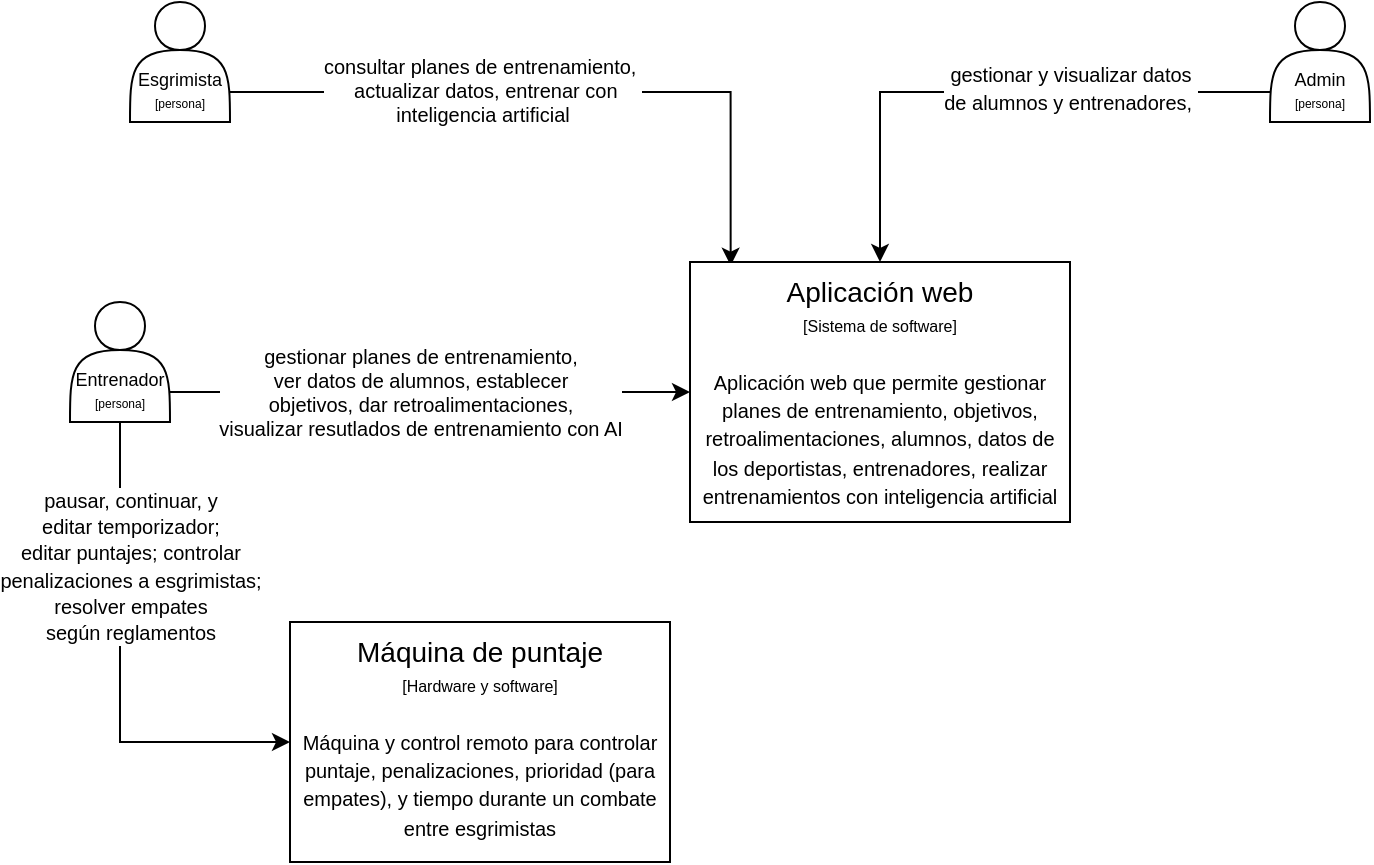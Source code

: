 <mxfile version="21.6.2" type="device">
  <diagram name="Page-1" id="YgEF8Rc6YDN5Ng1QnEPJ">
    <mxGraphModel dx="506" dy="298" grid="1" gridSize="10" guides="1" tooltips="1" connect="1" arrows="1" fold="1" page="1" pageScale="1" pageWidth="850" pageHeight="1100" math="0" shadow="0">
      <root>
        <mxCell id="0" />
        <mxCell id="1" parent="0" />
        <mxCell id="dZJAuWM4ClLpMtlekzl2-5" style="edgeStyle=orthogonalEdgeStyle;rounded=0;orthogonalLoop=1;jettySize=auto;html=1;exitX=1;exitY=0.75;exitDx=0;exitDy=0;entryX=0.107;entryY=0.014;entryDx=0;entryDy=0;entryPerimeter=0;" parent="1" source="dZJAuWM4ClLpMtlekzl2-1" target="dZJAuWM4ClLpMtlekzl2-4" edge="1">
          <mxGeometry relative="1" as="geometry" />
        </mxCell>
        <mxCell id="dZJAuWM4ClLpMtlekzl2-9" value="consultar planes de entrenamiento,&amp;nbsp;&lt;br&gt;&amp;nbsp;actualizar datos, entrenar con &lt;br&gt;inteligencia artificial" style="edgeLabel;html=1;align=center;verticalAlign=middle;resizable=0;points=[];fontSize=10;" parent="dZJAuWM4ClLpMtlekzl2-5" vertex="1" connectable="0">
          <mxGeometry x="-0.462" y="1" relative="1" as="geometry">
            <mxPoint x="35" as="offset" />
          </mxGeometry>
        </mxCell>
        <mxCell id="dZJAuWM4ClLpMtlekzl2-1" value="Esgrimista&lt;br&gt;&lt;font style=&quot;font-size: 6px;&quot;&gt;[persona]&lt;/font&gt;" style="shape=actor;whiteSpace=wrap;html=1;fontSize=9;spacingTop=27;" parent="1" vertex="1">
          <mxGeometry x="70" y="100" width="50" height="60" as="geometry" />
        </mxCell>
        <mxCell id="dZJAuWM4ClLpMtlekzl2-6" style="edgeStyle=orthogonalEdgeStyle;rounded=0;orthogonalLoop=1;jettySize=auto;html=1;exitX=0;exitY=0.75;exitDx=0;exitDy=0;entryX=0.5;entryY=0;entryDx=0;entryDy=0;" parent="1" source="dZJAuWM4ClLpMtlekzl2-2" target="dZJAuWM4ClLpMtlekzl2-4" edge="1">
          <mxGeometry relative="1" as="geometry" />
        </mxCell>
        <mxCell id="dZJAuWM4ClLpMtlekzl2-10" value="&lt;span style=&quot;font-size: 10px;&quot;&gt;gestionar y visualizar datos &lt;br&gt;de alumnos y entrenadores,&amp;nbsp;&lt;br&gt;&lt;/span&gt;" style="edgeLabel;html=1;align=center;verticalAlign=middle;resizable=0;points=[];" parent="dZJAuWM4ClLpMtlekzl2-6" vertex="1" connectable="0">
          <mxGeometry x="-0.232" y="-2" relative="1" as="geometry">
            <mxPoint x="7" as="offset" />
          </mxGeometry>
        </mxCell>
        <mxCell id="dZJAuWM4ClLpMtlekzl2-2" value="Admin&lt;br&gt;&lt;font style=&quot;font-size: 6px;&quot;&gt;[persona]&lt;/font&gt;" style="shape=actor;whiteSpace=wrap;html=1;fontSize=9;spacingTop=27;" parent="1" vertex="1">
          <mxGeometry x="640" y="100" width="50" height="60" as="geometry" />
        </mxCell>
        <mxCell id="dZJAuWM4ClLpMtlekzl2-7" style="edgeStyle=orthogonalEdgeStyle;rounded=0;orthogonalLoop=1;jettySize=auto;html=1;exitX=1;exitY=0.75;exitDx=0;exitDy=0;" parent="1" source="dZJAuWM4ClLpMtlekzl2-3" target="dZJAuWM4ClLpMtlekzl2-4" edge="1">
          <mxGeometry relative="1" as="geometry" />
        </mxCell>
        <mxCell id="dZJAuWM4ClLpMtlekzl2-8" value="gestionar planes de entrenamiento, &lt;br&gt;ver datos de alumnos, establecer &lt;br&gt;objetivos, dar retroalimentaciones,&lt;br&gt;visualizar resutlados de entrenamiento con AI" style="edgeLabel;html=1;align=center;verticalAlign=middle;resizable=0;points=[];fontSize=10;" parent="dZJAuWM4ClLpMtlekzl2-7" vertex="1" connectable="0">
          <mxGeometry x="-0.267" relative="1" as="geometry">
            <mxPoint x="29" as="offset" />
          </mxGeometry>
        </mxCell>
        <mxCell id="dZJAuWM4ClLpMtlekzl2-12" style="edgeStyle=orthogonalEdgeStyle;rounded=0;orthogonalLoop=1;jettySize=auto;html=1;exitX=0.5;exitY=1;exitDx=0;exitDy=0;entryX=0;entryY=0.5;entryDx=0;entryDy=0;" parent="1" source="dZJAuWM4ClLpMtlekzl2-3" target="dZJAuWM4ClLpMtlekzl2-11" edge="1">
          <mxGeometry relative="1" as="geometry" />
        </mxCell>
        <mxCell id="dZJAuWM4ClLpMtlekzl2-13" value="&lt;span style=&quot;font-size: 10px;&quot;&gt;pausar, continuar, y &lt;br&gt;editar temporizador;&lt;br&gt;editar puntajes; controlar&lt;br&gt;penalizaciones a esgrimistas;&lt;br&gt;resolver empates &lt;br&gt;según reglamentos&lt;br&gt;&lt;/span&gt;" style="edgeLabel;html=1;align=center;verticalAlign=middle;resizable=0;points=[];" parent="dZJAuWM4ClLpMtlekzl2-12" vertex="1" connectable="0">
          <mxGeometry x="-0.605" y="1" relative="1" as="geometry">
            <mxPoint x="4" y="23" as="offset" />
          </mxGeometry>
        </mxCell>
        <mxCell id="dZJAuWM4ClLpMtlekzl2-3" value="&lt;font style=&quot;&quot;&gt;Entrenador&lt;br&gt;&lt;/font&gt;&lt;font style=&quot;font-size: 6px;&quot;&gt;[persona]&lt;/font&gt;" style="shape=actor;whiteSpace=wrap;html=1;fontSize=9;spacingTop=27;" parent="1" vertex="1">
          <mxGeometry x="40" y="250" width="50" height="60" as="geometry" />
        </mxCell>
        <mxCell id="dZJAuWM4ClLpMtlekzl2-4" value="&lt;font style=&quot;font-size: 14px;&quot;&gt;Aplicación web&lt;/font&gt;&lt;br&gt;&lt;font style=&quot;&quot;&gt;&lt;span style=&quot;font-size: 8px;&quot;&gt;[Sistema de software]&lt;/span&gt;&lt;br&gt;&lt;br&gt;&lt;span style=&quot;font-size: 10px;&quot;&gt;Aplicación web que permite gestionar planes de entrenamiento, objetivos, retroalimentaciones, alumnos, datos de los deportistas, entrenadores, realizar entrenamientos con inteligencia artificial&lt;/span&gt;&lt;br&gt;&lt;/font&gt;" style="whiteSpace=wrap;html=1;verticalAlign=top;" parent="1" vertex="1">
          <mxGeometry x="350" y="230" width="190" height="130" as="geometry" />
        </mxCell>
        <mxCell id="dZJAuWM4ClLpMtlekzl2-11" value="&lt;font style=&quot;font-size: 14px;&quot;&gt;Máquina de puntaje&lt;/font&gt;&lt;br&gt;&lt;font style=&quot;&quot;&gt;&lt;span style=&quot;font-size: 8px;&quot;&gt;[Hardware y software]&lt;/span&gt;&lt;br&gt;&lt;br&gt;&lt;span style=&quot;font-size: 10px;&quot;&gt;Máquina y control remoto para controlar puntaje, penalizaciones, prioridad (para empates), y tiempo durante un combate entre esgrimistas&lt;/span&gt;&lt;br&gt;&lt;/font&gt;" style="whiteSpace=wrap;html=1;verticalAlign=top;" parent="1" vertex="1">
          <mxGeometry x="150" y="410" width="190" height="120" as="geometry" />
        </mxCell>
      </root>
    </mxGraphModel>
  </diagram>
</mxfile>
